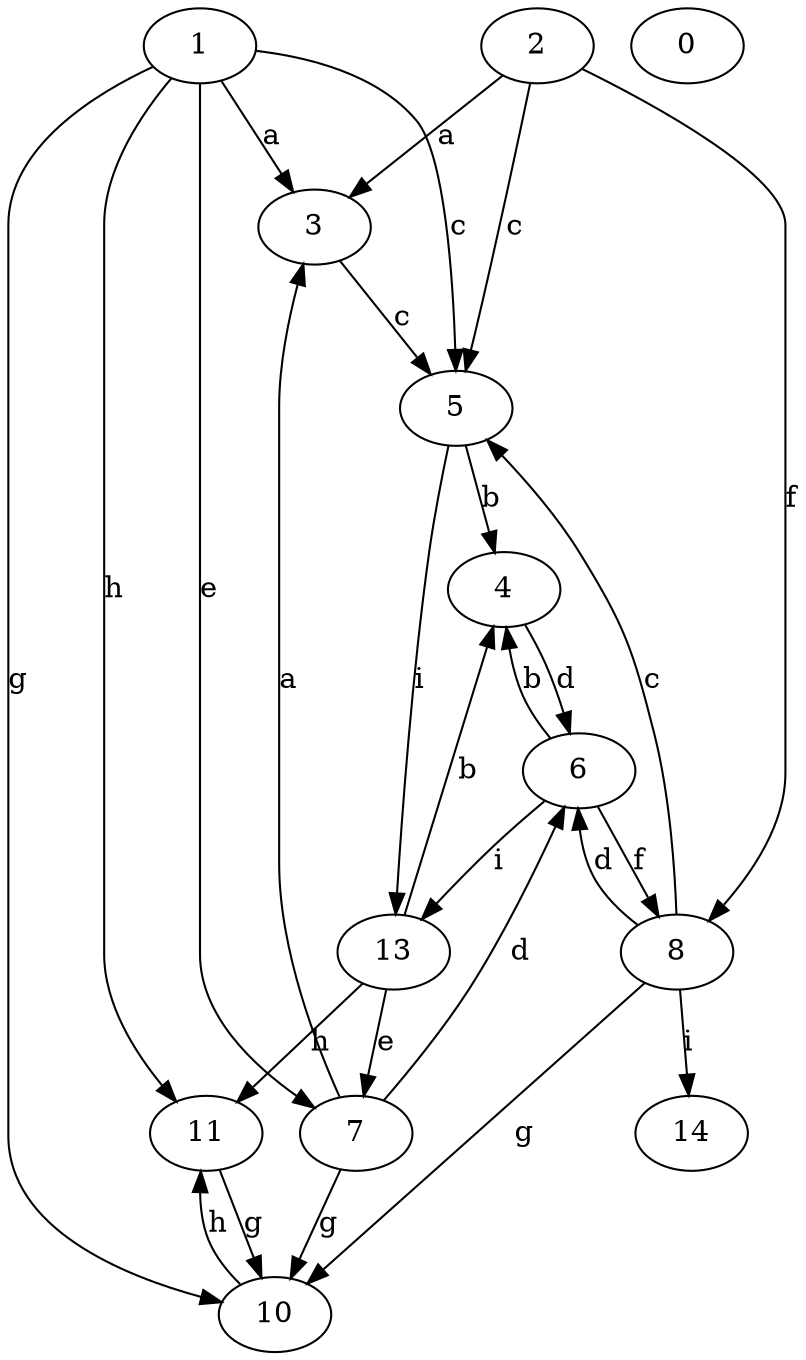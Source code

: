 strict digraph  {
1;
2;
3;
4;
5;
6;
7;
8;
10;
0;
11;
13;
14;
1 -> 3  [label=a];
1 -> 5  [label=c];
1 -> 7  [label=e];
1 -> 10  [label=g];
1 -> 11  [label=h];
2 -> 3  [label=a];
2 -> 5  [label=c];
2 -> 8  [label=f];
3 -> 5  [label=c];
4 -> 6  [label=d];
5 -> 4  [label=b];
5 -> 13  [label=i];
6 -> 4  [label=b];
6 -> 8  [label=f];
6 -> 13  [label=i];
7 -> 3  [label=a];
7 -> 6  [label=d];
7 -> 10  [label=g];
8 -> 5  [label=c];
8 -> 6  [label=d];
8 -> 10  [label=g];
8 -> 14  [label=i];
10 -> 11  [label=h];
11 -> 10  [label=g];
13 -> 4  [label=b];
13 -> 7  [label=e];
13 -> 11  [label=h];
}
